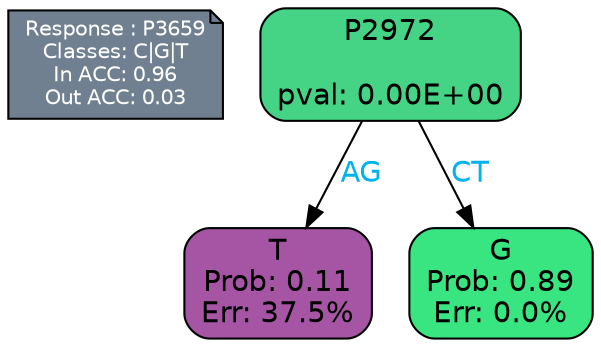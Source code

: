 digraph Tree {
node [shape=box, style="filled, rounded", color="black", fontname=helvetica] ;
graph [ranksep=equally, splines=polylines, bgcolor=transparent, dpi=600] ;
edge [fontname=helvetica] ;
LEGEND [label="Response : P3659
Classes: C|G|T
In ACC: 0.96
Out ACC: 0.03
",shape=note,align=left,style=filled,fillcolor="slategray",fontcolor="white",fontsize=10];1 [label="P2972

pval: 0.00E+00", fillcolor="#45d485"] ;
2 [label="T
Prob: 0.11
Err: 37.5%", fillcolor="#a654a4"] ;
3 [label="G
Prob: 0.89
Err: 0.0%", fillcolor="#39e581"] ;
1 -> 2 [label="AG",fontcolor=deepskyblue2] ;
1 -> 3 [label="CT",fontcolor=deepskyblue2] ;
{rank = same; 2;3;}{rank = same; LEGEND;1;}}